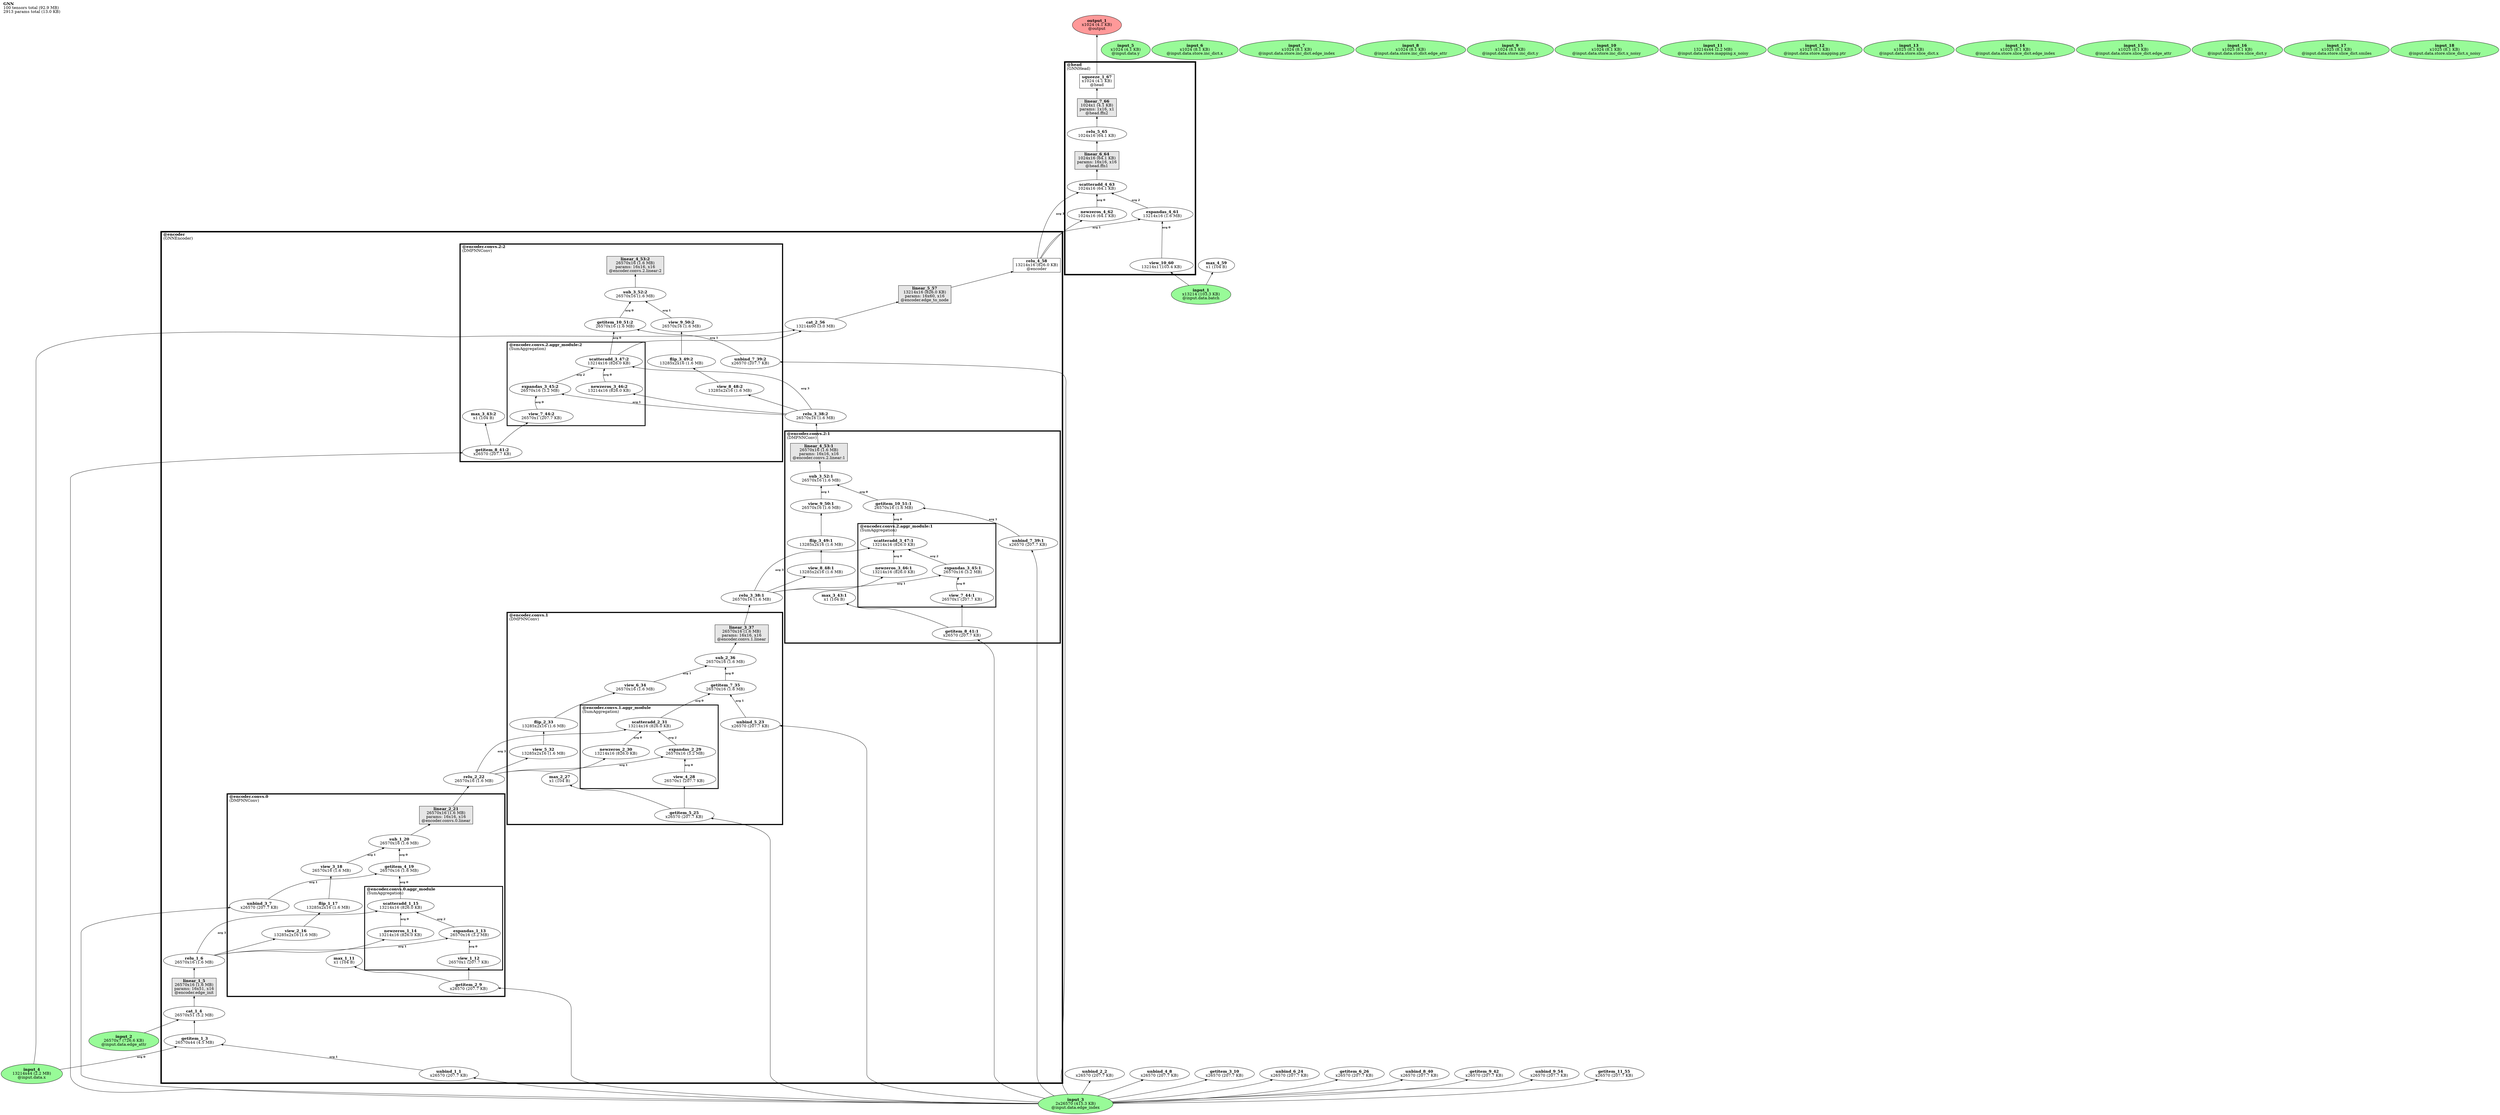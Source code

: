 // Computational graph for the feedforward sweep
digraph GNN {
	graph [label=<<B>GNN</B><br align='left'/>100 tensors total (92.9 MB)<br align='left'/>2913 params total (13.0 KB)<br align='left'/>> labeljust=left labelloc=t ordering=out rankdir=BT]
	node [ordering=out]
	input_1 [label=<<b>input_1</b><br/>x13214 (103.3 KB)<br/>@input.data.batch> color=black fillcolor="#98FB98" fontcolor=black ordering=out shape=oval style="filled,solid"]
	input_1 -> max_4_59 [arrowsize=.7 color=black fontcolor=black labelfontsize=8 style=solid]
	input_1 -> view_10_60 [arrowsize=.7 color=black fontcolor=black labelfontsize=8 style=solid]
	input_2 [label=<<b>input_2</b><br/>26570x7 (726.6 KB)<br/>@input.data.edge_attr> color=black fillcolor="#98FB98" fontcolor=black ordering=out shape=oval style="filled,solid"]
	input_2 -> cat_1_4 [arrowsize=.7 color=black fontcolor=black labelfontsize=8 style=solid]
	input_3 [label=<<b>input_3</b><br/>2x26570 (415.3 KB)<br/>@input.data.edge_index> color=black fillcolor="#98FB98" fontcolor=black ordering=out shape=oval style="filled,solid"]
	input_3 -> unbind_1_1 [arrowsize=.7 color=black fontcolor=black labelfontsize=8 style=solid]
	input_3 -> unbind_2_2 [arrowsize=.7 color=black fontcolor=black labelfontsize=8 style=solid]
	input_3 -> unbind_3_7 [arrowsize=.7 color=black fontcolor=black labelfontsize=8 style=solid]
	input_3 -> unbind_4_8 [arrowsize=.7 color=black fontcolor=black labelfontsize=8 style=solid]
	input_3 -> getitem_2_9 [arrowsize=.7 color=black fontcolor=black labelfontsize=8 style=solid]
	input_3 -> getitem_3_10 [arrowsize=.7 color=black fontcolor=black labelfontsize=8 style=solid]
	input_3 -> unbind_5_23 [arrowsize=.7 color=black fontcolor=black labelfontsize=8 style=solid]
	input_3 -> unbind_6_24 [arrowsize=.7 color=black fontcolor=black labelfontsize=8 style=solid]
	input_3 -> getitem_5_25 [arrowsize=.7 color=black fontcolor=black labelfontsize=8 style=solid]
	input_3 -> getitem_6_26 [arrowsize=.7 color=black fontcolor=black labelfontsize=8 style=solid]
	input_3 -> unbind_7_39pass1 [arrowsize=.7 color=black fontcolor=black labelfontsize=8 style=solid]
	input_3 -> unbind_8_40 [arrowsize=.7 color=black fontcolor=black labelfontsize=8 style=solid]
	input_3 -> getitem_8_41pass1 [arrowsize=.7 color=black fontcolor=black labelfontsize=8 style=solid]
	input_3 -> getitem_9_42 [arrowsize=.7 color=black fontcolor=black labelfontsize=8 style=solid]
	input_3 -> unbind_7_39pass2 [arrowsize=.7 color=black fontcolor=black labelfontsize=8 style=solid]
	input_3 -> unbind_9_54 [arrowsize=.7 color=black fontcolor=black labelfontsize=8 style=solid]
	input_3 -> getitem_8_41pass2 [arrowsize=.7 color=black fontcolor=black labelfontsize=8 style=solid]
	input_3 -> getitem_11_55 [arrowsize=.7 color=black fontcolor=black labelfontsize=8 style=solid]
	input_4 [label=<<b>input_4</b><br/>13214x44 (2.2 MB)<br/>@input.data.x> color=black fillcolor="#98FB98" fontcolor=black ordering=out shape=oval style="filled,solid"]
	input_4 -> getitem_1_3 [label=<<FONT POINT-SIZE='10'><b>arg 0</b></FONT>> arrowsize=.7 color=black fontcolor=black labelfontsize=8 style=solid]
	input_4 -> cat_2_56 [arrowsize=.7 color=black fontcolor=black labelfontsize=8 style=solid]
	input_5 [label=<<b>input_5</b><br/>x1024 (4.1 KB)<br/>@input.data.y> color=black fillcolor="#98FB98" fontcolor=black ordering=out shape=oval style="filled,solid"]
	input_6 [label=<<b>input_6</b><br/>x1024 (8.1 KB)<br/>@input.data.store.inc_dict.x> color=black fillcolor="#98FB98" fontcolor=black ordering=out shape=oval style="filled,solid"]
	input_7 [label=<<b>input_7</b><br/>x1024 (8.1 KB)<br/>@input.data.store.inc_dict.edge_index> color=black fillcolor="#98FB98" fontcolor=black ordering=out shape=oval style="filled,solid"]
	input_8 [label=<<b>input_8</b><br/>x1024 (8.1 KB)<br/>@input.data.store.inc_dict.edge_attr> color=black fillcolor="#98FB98" fontcolor=black ordering=out shape=oval style="filled,solid"]
	input_9 [label=<<b>input_9</b><br/>x1024 (8.1 KB)<br/>@input.data.store.inc_dict.y> color=black fillcolor="#98FB98" fontcolor=black ordering=out shape=oval style="filled,solid"]
	input_10 [label=<<b>input_10</b><br/>x1024 (8.1 KB)<br/>@input.data.store.inc_dict.x_noisy> color=black fillcolor="#98FB98" fontcolor=black ordering=out shape=oval style="filled,solid"]
	input_11 [label=<<b>input_11</b><br/>13214x44 (2.2 MB)<br/>@input.data.store.mapping.x_noisy> color=black fillcolor="#98FB98" fontcolor=black ordering=out shape=oval style="filled,solid"]
	input_12 [label=<<b>input_12</b><br/>x1025 (8.1 KB)<br/>@input.data.store.mapping.ptr> color=black fillcolor="#98FB98" fontcolor=black ordering=out shape=oval style="filled,solid"]
	input_13 [label=<<b>input_13</b><br/>x1025 (8.1 KB)<br/>@input.data.store.slice_dict.x> color=black fillcolor="#98FB98" fontcolor=black ordering=out shape=oval style="filled,solid"]
	input_14 [label=<<b>input_14</b><br/>x1025 (8.1 KB)<br/>@input.data.store.slice_dict.edge_index> color=black fillcolor="#98FB98" fontcolor=black ordering=out shape=oval style="filled,solid"]
	input_15 [label=<<b>input_15</b><br/>x1025 (8.1 KB)<br/>@input.data.store.slice_dict.edge_attr> color=black fillcolor="#98FB98" fontcolor=black ordering=out shape=oval style="filled,solid"]
	input_16 [label=<<b>input_16</b><br/>x1025 (8.1 KB)<br/>@input.data.store.slice_dict.y> color=black fillcolor="#98FB98" fontcolor=black ordering=out shape=oval style="filled,solid"]
	input_17 [label=<<b>input_17</b><br/>x1025 (8.1 KB)<br/>@input.data.store.slice_dict.smiles> color=black fillcolor="#98FB98" fontcolor=black ordering=out shape=oval style="filled,solid"]
	input_18 [label=<<b>input_18</b><br/>x1025 (8.1 KB)<br/>@input.data.store.slice_dict.x_noisy> color=black fillcolor="#98FB98" fontcolor=black ordering=out shape=oval style="filled,solid"]
	unbind_1_1 [label=<<b>unbind_1_1</b><br/>x26570 (207.7 KB)> color=black fillcolor=white fontcolor=black ordering=out shape=oval style="filled,solid"]
	unbind_2_2 [label=<<b>unbind_2_2</b><br/>x26570 (207.7 KB)> color=black fillcolor=white fontcolor=black ordering=out shape=oval style="filled,solid"]
	getitem_1_3 [label=<<b>getitem_1_3</b><br/>26570x44 (4.5 MB)> color=black fillcolor=white fontcolor=black ordering=out shape=oval style="filled,solid"]
	cat_1_4 [label=<<b>cat_1_4</b><br/>26570x51 (5.2 MB)> color=black fillcolor=white fontcolor=black ordering=out shape=oval style="filled,solid"]
	linear_1_5 [label=<<b>linear_1_5</b><br/>26570x16 (1.6 MB)<br/>params: 16x51, x16<br/>@encoder.edge_init> color=black fillcolor="#E6E6E6" fontcolor=black ordering=out shape=box style="filled,solid"]
	relu_1_6 [label=<<b>relu_1_6</b><br/>26570x16 (1.6 MB)> color=black fillcolor=white fontcolor=black ordering=out shape=oval style="filled,solid"]
	unbind_3_7 [label=<<b>unbind_3_7</b><br/>x26570 (207.7 KB)> color=black fillcolor=white fontcolor=black ordering=out shape=oval style="filled,solid"]
	unbind_4_8 [label=<<b>unbind_4_8</b><br/>x26570 (207.7 KB)> color=black fillcolor=white fontcolor=black ordering=out shape=oval style="filled,solid"]
	getitem_2_9 [label=<<b>getitem_2_9</b><br/>x26570 (207.7 KB)> color=black fillcolor=white fontcolor=black ordering=out shape=oval style="filled,solid"]
	getitem_3_10 [label=<<b>getitem_3_10</b><br/>x26570 (207.7 KB)> color=black fillcolor=white fontcolor=black ordering=out shape=oval style="filled,solid"]
	max_1_11 [label=<<b>max_1_11</b><br/>x1 (104 B)> color=black fillcolor=white fontcolor=black ordering=out shape=oval style="filled,solid"]
	view_1_12 [label=<<b>view_1_12</b><br/>26570x1 (207.7 KB)> color=black fillcolor=white fontcolor=black ordering=out shape=oval style="filled,solid"]
	expandas_1_13 [label=<<b>expandas_1_13</b><br/>26570x16 (3.2 MB)> color=black fillcolor=white fontcolor=black ordering=out shape=oval style="filled,solid"]
	newzeros_1_14 [label=<<b>newzeros_1_14</b><br/>13214x16 (826.0 KB)> color=black fillcolor=white fontcolor=black ordering=out shape=oval style="filled,solid"]
	scatteradd_1_15 [label=<<b>scatteradd_1_15</b><br/>13214x16 (826.0 KB)> color=black fillcolor=white fontcolor=black ordering=out shape=oval style="filled,solid"]
	view_2_16 [label=<<b>view_2_16</b><br/>13285x2x16 (1.6 MB)> color=black fillcolor=white fontcolor=black ordering=out shape=oval style="filled,solid"]
	flip_1_17 [label=<<b>flip_1_17</b><br/>13285x2x16 (1.6 MB)> color=black fillcolor=white fontcolor=black ordering=out shape=oval style="filled,solid"]
	view_3_18 [label=<<b>view_3_18</b><br/>26570x16 (1.6 MB)> color=black fillcolor=white fontcolor=black ordering=out shape=oval style="filled,solid"]
	getitem_4_19 [label=<<b>getitem_4_19</b><br/>26570x16 (1.6 MB)> color=black fillcolor=white fontcolor=black ordering=out shape=oval style="filled,solid"]
	sub_1_20 [label=<<b>sub_1_20</b><br/>26570x16 (1.6 MB)> color=black fillcolor=white fontcolor=black ordering=out shape=oval style="filled,solid"]
	linear_2_21 [label=<<b>linear_2_21</b><br/>26570x16 (1.6 MB)<br/>params: 16x16, x16<br/>@encoder.convs.0.linear> color=black fillcolor="#E6E6E6" fontcolor=black ordering=out shape=box style="filled,solid"]
	relu_2_22 [label=<<b>relu_2_22</b><br/>26570x16 (1.6 MB)> color=black fillcolor=white fontcolor=black ordering=out shape=oval style="filled,solid"]
	unbind_5_23 [label=<<b>unbind_5_23</b><br/>x26570 (207.7 KB)> color=black fillcolor=white fontcolor=black ordering=out shape=oval style="filled,solid"]
	unbind_6_24 [label=<<b>unbind_6_24</b><br/>x26570 (207.7 KB)> color=black fillcolor=white fontcolor=black ordering=out shape=oval style="filled,solid"]
	getitem_5_25 [label=<<b>getitem_5_25</b><br/>x26570 (207.7 KB)> color=black fillcolor=white fontcolor=black ordering=out shape=oval style="filled,solid"]
	getitem_6_26 [label=<<b>getitem_6_26</b><br/>x26570 (207.7 KB)> color=black fillcolor=white fontcolor=black ordering=out shape=oval style="filled,solid"]
	max_2_27 [label=<<b>max_2_27</b><br/>x1 (104 B)> color=black fillcolor=white fontcolor=black ordering=out shape=oval style="filled,solid"]
	view_4_28 [label=<<b>view_4_28</b><br/>26570x1 (207.7 KB)> color=black fillcolor=white fontcolor=black ordering=out shape=oval style="filled,solid"]
	expandas_2_29 [label=<<b>expandas_2_29</b><br/>26570x16 (3.2 MB)> color=black fillcolor=white fontcolor=black ordering=out shape=oval style="filled,solid"]
	newzeros_2_30 [label=<<b>newzeros_2_30</b><br/>13214x16 (826.0 KB)> color=black fillcolor=white fontcolor=black ordering=out shape=oval style="filled,solid"]
	scatteradd_2_31 [label=<<b>scatteradd_2_31</b><br/>13214x16 (826.0 KB)> color=black fillcolor=white fontcolor=black ordering=out shape=oval style="filled,solid"]
	view_5_32 [label=<<b>view_5_32</b><br/>13285x2x16 (1.6 MB)> color=black fillcolor=white fontcolor=black ordering=out shape=oval style="filled,solid"]
	flip_2_33 [label=<<b>flip_2_33</b><br/>13285x2x16 (1.6 MB)> color=black fillcolor=white fontcolor=black ordering=out shape=oval style="filled,solid"]
	view_6_34 [label=<<b>view_6_34</b><br/>26570x16 (1.6 MB)> color=black fillcolor=white fontcolor=black ordering=out shape=oval style="filled,solid"]
	getitem_7_35 [label=<<b>getitem_7_35</b><br/>26570x16 (1.6 MB)> color=black fillcolor=white fontcolor=black ordering=out shape=oval style="filled,solid"]
	sub_2_36 [label=<<b>sub_2_36</b><br/>26570x16 (1.6 MB)> color=black fillcolor=white fontcolor=black ordering=out shape=oval style="filled,solid"]
	linear_3_37 [label=<<b>linear_3_37</b><br/>26570x16 (1.6 MB)<br/>params: 16x16, x16<br/>@encoder.convs.1.linear> color=black fillcolor="#E6E6E6" fontcolor=black ordering=out shape=box style="filled,solid"]
	relu_3_38pass1 [label=<<b>relu_3_38:1</b><br/>26570x16 (1.6 MB)> color=black fillcolor=white fontcolor=black ordering=out shape=oval style="filled,solid"]
	unbind_7_39pass1 [label=<<b>unbind_7_39:1</b><br/>x26570 (207.7 KB)> color=black fillcolor=white fontcolor=black ordering=out shape=oval style="filled,solid"]
	unbind_8_40 [label=<<b>unbind_8_40</b><br/>x26570 (207.7 KB)> color=black fillcolor=white fontcolor=black ordering=out shape=oval style="filled,solid"]
	getitem_8_41pass1 [label=<<b>getitem_8_41:1</b><br/>x26570 (207.7 KB)> color=black fillcolor=white fontcolor=black ordering=out shape=oval style="filled,solid"]
	getitem_9_42 [label=<<b>getitem_9_42</b><br/>x26570 (207.7 KB)> color=black fillcolor=white fontcolor=black ordering=out shape=oval style="filled,solid"]
	max_3_43pass1 [label=<<b>max_3_43:1</b><br/>x1 (104 B)> color=black fillcolor=white fontcolor=black ordering=out shape=oval style="filled,solid"]
	view_7_44pass1 [label=<<b>view_7_44:1</b><br/>26570x1 (207.7 KB)> color=black fillcolor=white fontcolor=black ordering=out shape=oval style="filled,solid"]
	expandas_3_45pass1 [label=<<b>expandas_3_45:1</b><br/>26570x16 (3.2 MB)> color=black fillcolor=white fontcolor=black ordering=out shape=oval style="filled,solid"]
	newzeros_3_46pass1 [label=<<b>newzeros_3_46:1</b><br/>13214x16 (826.0 KB)> color=black fillcolor=white fontcolor=black ordering=out shape=oval style="filled,solid"]
	scatteradd_3_47pass1 [label=<<b>scatteradd_3_47:1</b><br/>13214x16 (826.0 KB)> color=black fillcolor=white fontcolor=black ordering=out shape=oval style="filled,solid"]
	view_8_48pass1 [label=<<b>view_8_48:1</b><br/>13285x2x16 (1.6 MB)> color=black fillcolor=white fontcolor=black ordering=out shape=oval style="filled,solid"]
	flip_3_49pass1 [label=<<b>flip_3_49:1</b><br/>13285x2x16 (1.6 MB)> color=black fillcolor=white fontcolor=black ordering=out shape=oval style="filled,solid"]
	view_9_50pass1 [label=<<b>view_9_50:1</b><br/>26570x16 (1.6 MB)> color=black fillcolor=white fontcolor=black ordering=out shape=oval style="filled,solid"]
	getitem_10_51pass1 [label=<<b>getitem_10_51:1</b><br/>26570x16 (1.6 MB)> color=black fillcolor=white fontcolor=black ordering=out shape=oval style="filled,solid"]
	sub_3_52pass1 [label=<<b>sub_3_52:1</b><br/>26570x16 (1.6 MB)> color=black fillcolor=white fontcolor=black ordering=out shape=oval style="filled,solid"]
	linear_4_53pass1 [label=<<b>linear_4_53:1</b><br/>26570x16 (1.6 MB)<br/>params: 16x16, x16<br/>@encoder.convs.2.linear:1> color=black fillcolor="#E6E6E6" fontcolor=black ordering=out shape=box style="filled,solid"]
	relu_3_38pass2 [label=<<b>relu_3_38:2</b><br/>26570x16 (1.6 MB)> color=black fillcolor=white fontcolor=black ordering=out shape=oval style="filled,solid"]
	unbind_7_39pass2 [label=<<b>unbind_7_39:2</b><br/>x26570 (207.7 KB)> color=black fillcolor=white fontcolor=black ordering=out shape=oval style="filled,solid"]
	unbind_9_54 [label=<<b>unbind_9_54</b><br/>x26570 (207.7 KB)> color=black fillcolor=white fontcolor=black ordering=out shape=oval style="filled,solid"]
	getitem_8_41pass2 [label=<<b>getitem_8_41:2</b><br/>x26570 (207.7 KB)> color=black fillcolor=white fontcolor=black ordering=out shape=oval style="filled,solid"]
	getitem_11_55 [label=<<b>getitem_11_55</b><br/>x26570 (207.7 KB)> color=black fillcolor=white fontcolor=black ordering=out shape=oval style="filled,solid"]
	max_3_43pass2 [label=<<b>max_3_43:2</b><br/>x1 (104 B)> color=black fillcolor=white fontcolor=black ordering=out shape=oval style="filled,solid"]
	view_7_44pass2 [label=<<b>view_7_44:2</b><br/>26570x1 (207.7 KB)> color=black fillcolor=white fontcolor=black ordering=out shape=oval style="filled,solid"]
	expandas_3_45pass2 [label=<<b>expandas_3_45:2</b><br/>26570x16 (3.2 MB)> color=black fillcolor=white fontcolor=black ordering=out shape=oval style="filled,solid"]
	newzeros_3_46pass2 [label=<<b>newzeros_3_46:2</b><br/>13214x16 (826.0 KB)> color=black fillcolor=white fontcolor=black ordering=out shape=oval style="filled,solid"]
	scatteradd_3_47pass2 [label=<<b>scatteradd_3_47:2</b><br/>13214x16 (826.0 KB)> color=black fillcolor=white fontcolor=black ordering=out shape=oval style="filled,solid"]
	view_8_48pass2 [label=<<b>view_8_48:2</b><br/>13285x2x16 (1.6 MB)> color=black fillcolor=white fontcolor=black ordering=out shape=oval style="filled,solid"]
	flip_3_49pass2 [label=<<b>flip_3_49:2</b><br/>13285x2x16 (1.6 MB)> color=black fillcolor=white fontcolor=black ordering=out shape=oval style="filled,solid"]
	view_9_50pass2 [label=<<b>view_9_50:2</b><br/>26570x16 (1.6 MB)> color=black fillcolor=white fontcolor=black ordering=out shape=oval style="filled,solid"]
	getitem_10_51pass2 [label=<<b>getitem_10_51:2</b><br/>26570x16 (1.6 MB)> color=black fillcolor=white fontcolor=black ordering=out shape=oval style="filled,solid"]
	sub_3_52pass2 [label=<<b>sub_3_52:2</b><br/>26570x16 (1.6 MB)> color=black fillcolor=white fontcolor=black ordering=out shape=oval style="filled,solid"]
	linear_4_53pass2 [label=<<b>linear_4_53:2</b><br/>26570x16 (1.6 MB)<br/>params: 16x16, x16<br/>@encoder.convs.2.linear:2> color=black fillcolor="#E6E6E6" fontcolor=black ordering=out shape=box style="filled,solid"]
	cat_2_56 [label=<<b>cat_2_56</b><br/>13214x60 (3.0 MB)> color=black fillcolor=white fontcolor=black ordering=out shape=oval style="filled,solid"]
	linear_5_57 [label=<<b>linear_5_57</b><br/>13214x16 (826.0 KB)<br/>params: 16x60, x16<br/>@encoder.edge_to_node> color=black fillcolor="#E6E6E6" fontcolor=black ordering=out shape=box style="filled,solid"]
	relu_4_58 [label=<<b>relu_4_58</b><br/>13214x16 (826.0 KB)<br/>@encoder> color=black fillcolor=white fontcolor=black ordering=out shape=box style="filled,solid"]
	relu_4_58 -> expandas_4_61 [label=<<FONT POINT-SIZE='10'><b>arg 1</b></FONT>> arrowsize=.7 color=black fontcolor=black labelfontsize=8 style=solid]
	relu_4_58 -> newzeros_4_62 [arrowsize=.7 color=black fontcolor=black labelfontsize=8 style=solid]
	relu_4_58 -> scatteradd_4_63 [label=<<FONT POINT-SIZE='10'><b>arg 3</b></FONT>> arrowsize=.7 color=black fontcolor=black labelfontsize=8 style=solid]
	max_4_59 [label=<<b>max_4_59</b><br/>x1 (104 B)> color=black fillcolor=white fontcolor=black ordering=out shape=oval style="filled,solid"]
	view_10_60 [label=<<b>view_10_60</b><br/>13214x1 (103.4 KB)> color=black fillcolor=white fontcolor=black ordering=out shape=oval style="filled,solid"]
	expandas_4_61 [label=<<b>expandas_4_61</b><br/>13214x16 (1.6 MB)> color=black fillcolor=white fontcolor=black ordering=out shape=oval style="filled,solid"]
	newzeros_4_62 [label=<<b>newzeros_4_62</b><br/>1024x16 (64.1 KB)> color=black fillcolor=white fontcolor=black ordering=out shape=oval style="filled,solid"]
	scatteradd_4_63 [label=<<b>scatteradd_4_63</b><br/>1024x16 (64.1 KB)> color=black fillcolor=white fontcolor=black ordering=out shape=oval style="filled,solid"]
	linear_6_64 [label=<<b>linear_6_64</b><br/>1024x16 (64.1 KB)<br/>params: 16x16, x16<br/>@head.ffn1> color=black fillcolor="#E6E6E6" fontcolor=black ordering=out shape=box style="filled,solid"]
	relu_5_65 [label=<<b>relu_5_65</b><br/>1024x16 (64.1 KB)> color=black fillcolor=white fontcolor=black ordering=out shape=oval style="filled,solid"]
	linear_7_66 [label=<<b>linear_7_66</b><br/>1024x1 (4.1 KB)<br/>params: 1x16, x1<br/>@head.ffn2> color=black fillcolor="#E6E6E6" fontcolor=black ordering=out shape=box style="filled,solid"]
	squeeze_1_67 [label=<<b>squeeze_1_67</b><br/>x1024 (4.1 KB)<br/>@head> color=black fillcolor=white fontcolor=black ordering=out shape=box style="filled,solid"]
	squeeze_1_67 -> output_1 [arrowsize=.7 color=black fontcolor=black labelfontsize=8 style=solid]
	output_1 [label=<<b>output_1</b><br/>x1024 (4.1 KB)<br/>@output> color=black fillcolor="#ff9999" fontcolor=black ordering=out shape=oval style="filled,solid"]
	{
		rank=sink
		output_1
	}
	subgraph cluster_encoder_pass1 {
		fillcolor=white label=<<B>@encoder</B><br align='left'/>(GNNEncoder)<br align='left'/>> labelloc=b penwidth=5.0 style="filled,solid"
		unbind_1_1 -> getitem_1_3 [label=<<FONT POINT-SIZE='10'><b>arg 1</b></FONT>> arrowsize=.7 color=black fontcolor=black labelfontsize=8 style=solid]
		getitem_1_3 -> cat_1_4 [arrowsize=.7 color=black fontcolor=black labelfontsize=8 style=solid]
		cat_1_4 -> linear_1_5 [arrowsize=.7 color=black fontcolor=black labelfontsize=8 style=solid]
		linear_1_5 -> relu_1_6 [arrowsize=.7 color=black fontcolor=black labelfontsize=8 style=solid]
		relu_1_6 -> expandas_1_13 [label=<<FONT POINT-SIZE='10'><b>arg 1</b></FONT>> arrowsize=.7 color=black fontcolor=black labelfontsize=8 style=solid]
		relu_1_6 -> newzeros_1_14 [arrowsize=.7 color=black fontcolor=black labelfontsize=8 style=solid]
		relu_1_6 -> scatteradd_1_15 [label=<<FONT POINT-SIZE='10'><b>arg 3</b></FONT>> arrowsize=.7 color=black fontcolor=black labelfontsize=8 style=solid]
		relu_1_6 -> view_2_16 [arrowsize=.7 color=black fontcolor=black labelfontsize=8 style=solid]
		linear_2_21 -> relu_2_22 [arrowsize=.7 color=black fontcolor=black labelfontsize=8 style=solid]
		relu_2_22 -> expandas_2_29 [label=<<FONT POINT-SIZE='10'><b>arg 1</b></FONT>> arrowsize=.7 color=black fontcolor=black labelfontsize=8 style=solid]
		relu_2_22 -> newzeros_2_30 [arrowsize=.7 color=black fontcolor=black labelfontsize=8 style=solid]
		relu_2_22 -> scatteradd_2_31 [label=<<FONT POINT-SIZE='10'><b>arg 3</b></FONT>> arrowsize=.7 color=black fontcolor=black labelfontsize=8 style=solid]
		relu_2_22 -> view_5_32 [arrowsize=.7 color=black fontcolor=black labelfontsize=8 style=solid]
		linear_3_37 -> relu_3_38pass1 [arrowsize=.7 color=black fontcolor=black labelfontsize=8 style=solid]
		relu_3_38pass1 -> expandas_3_45pass1 [label=<<FONT POINT-SIZE='10'><b>arg 1</b></FONT>> arrowsize=.7 color=black fontcolor=black labelfontsize=8 style=solid]
		relu_3_38pass1 -> newzeros_3_46pass1 [arrowsize=.7 color=black fontcolor=black labelfontsize=8 style=solid]
		relu_3_38pass1 -> scatteradd_3_47pass1 [label=<<FONT POINT-SIZE='10'><b>arg 3</b></FONT>> arrowsize=.7 color=black fontcolor=black labelfontsize=8 style=solid]
		relu_3_38pass1 -> view_8_48pass1 [arrowsize=.7 color=black fontcolor=black labelfontsize=8 style=solid]
		linear_4_53pass1 -> relu_3_38pass2 [arrowsize=.7 color=black fontcolor=black labelfontsize=8 style=solid]
		relu_3_38pass2 -> expandas_3_45pass2 [label=<<FONT POINT-SIZE='10'><b>arg 1</b></FONT>> arrowsize=.7 color=black fontcolor=black labelfontsize=8 style=solid]
		relu_3_38pass2 -> newzeros_3_46pass2 [arrowsize=.7 color=black fontcolor=black labelfontsize=8 style=solid]
		relu_3_38pass2 -> scatteradd_3_47pass2 [label=<<FONT POINT-SIZE='10'><b>arg 3</b></FONT>> arrowsize=.7 color=black fontcolor=black labelfontsize=8 style=solid]
		relu_3_38pass2 -> view_8_48pass2 [arrowsize=.7 color=black fontcolor=black labelfontsize=8 style=solid]
		scatteradd_3_47pass2 -> cat_2_56 [arrowsize=.7 color=black fontcolor=black labelfontsize=8 style=solid]
		cat_2_56 -> linear_5_57 [arrowsize=.7 color=black fontcolor=black labelfontsize=8 style=solid]
		linear_5_57 -> relu_4_58 [arrowsize=.7 color=black fontcolor=black labelfontsize=8 style=solid]
	}
	subgraph cluster_head_pass1 {
		fillcolor=white label=<<B>@head</B><br align='left'/>(GNNHead)<br align='left'/>> labelloc=b penwidth=5.0 style="filled,solid"
		view_10_60 -> expandas_4_61 [label=<<FONT POINT-SIZE='10'><b>arg 0</b></FONT>> arrowsize=.7 color=black fontcolor=black labelfontsize=8 style=solid]
		expandas_4_61 -> scatteradd_4_63 [label=<<FONT POINT-SIZE='10'><b>arg 2</b></FONT>> arrowsize=.7 color=black fontcolor=black labelfontsize=8 style=solid]
		newzeros_4_62 -> scatteradd_4_63 [label=<<FONT POINT-SIZE='10'><b>arg 0</b></FONT>> arrowsize=.7 color=black fontcolor=black labelfontsize=8 style=solid]
		scatteradd_4_63 -> linear_6_64 [arrowsize=.7 color=black fontcolor=black labelfontsize=8 style=solid]
		linear_6_64 -> relu_5_65 [arrowsize=.7 color=black fontcolor=black labelfontsize=8 style=solid]
		relu_5_65 -> linear_7_66 [arrowsize=.7 color=black fontcolor=black labelfontsize=8 style=solid]
		linear_7_66 -> squeeze_1_67 [arrowsize=.7 color=black fontcolor=black labelfontsize=8 style=solid]
	}
	subgraph cluster_encoder_pass1 {
		subgraph "cluster_encoder.edge_init_pass1" {
			fillcolor=white label=<<B>@encoder.edge_init</B><br align='left'/>(Linear)<br align='left'/>> labelloc=b penwidth=4.0 style="filled,dashed"
		}
	}
	subgraph cluster_encoder_pass1 {
		subgraph "cluster_encoder.convs.0_pass1" {
			fillcolor=white label=<<B>@encoder.convs.0</B><br align='left'/>(DMPNNConv)<br align='left'/>> labelloc=b penwidth=4.0 style="filled,solid"
			unbind_3_7 -> getitem_4_19 [label=<<FONT POINT-SIZE='10'><b>arg 1</b></FONT>> arrowsize=.7 color=black fontcolor=black labelfontsize=8 style=solid]
			getitem_2_9 -> max_1_11 [arrowsize=.7 color=black fontcolor=black labelfontsize=8 style=solid]
			getitem_2_9 -> view_1_12 [arrowsize=.7 color=black fontcolor=black labelfontsize=8 style=solid]
			scatteradd_1_15 -> getitem_4_19 [label=<<FONT POINT-SIZE='10'><b>arg 0</b></FONT>> arrowsize=.7 color=black fontcolor=black labelfontsize=8 style=solid]
			view_2_16 -> flip_1_17 [arrowsize=.7 color=black fontcolor=black labelfontsize=8 style=solid]
			flip_1_17 -> view_3_18 [arrowsize=.7 color=black fontcolor=black labelfontsize=8 style=solid]
			view_3_18 -> sub_1_20 [label=<<FONT POINT-SIZE='10'><b>arg 1</b></FONT>> arrowsize=.7 color=black fontcolor=black labelfontsize=8 style=solid]
			getitem_4_19 -> sub_1_20 [label=<<FONT POINT-SIZE='10'><b>arg 0</b></FONT>> arrowsize=.7 color=black fontcolor=black labelfontsize=8 style=solid]
			sub_1_20 -> linear_2_21 [arrowsize=.7 color=black fontcolor=black labelfontsize=8 style=solid]
		}
	}
	subgraph cluster_encoder_pass1 {
		subgraph "cluster_encoder.convs.1_pass1" {
			fillcolor=white label=<<B>@encoder.convs.1</B><br align='left'/>(DMPNNConv)<br align='left'/>> labelloc=b penwidth=4.0 style="filled,solid"
			unbind_5_23 -> getitem_7_35 [label=<<FONT POINT-SIZE='10'><b>arg 1</b></FONT>> arrowsize=.7 color=black fontcolor=black labelfontsize=8 style=solid]
			getitem_5_25 -> max_2_27 [arrowsize=.7 color=black fontcolor=black labelfontsize=8 style=solid]
			getitem_5_25 -> view_4_28 [arrowsize=.7 color=black fontcolor=black labelfontsize=8 style=solid]
			scatteradd_2_31 -> getitem_7_35 [label=<<FONT POINT-SIZE='10'><b>arg 0</b></FONT>> arrowsize=.7 color=black fontcolor=black labelfontsize=8 style=solid]
			view_5_32 -> flip_2_33 [arrowsize=.7 color=black fontcolor=black labelfontsize=8 style=solid]
			flip_2_33 -> view_6_34 [arrowsize=.7 color=black fontcolor=black labelfontsize=8 style=solid]
			view_6_34 -> sub_2_36 [label=<<FONT POINT-SIZE='10'><b>arg 1</b></FONT>> arrowsize=.7 color=black fontcolor=black labelfontsize=8 style=solid]
			getitem_7_35 -> sub_2_36 [label=<<FONT POINT-SIZE='10'><b>arg 0</b></FONT>> arrowsize=.7 color=black fontcolor=black labelfontsize=8 style=solid]
			sub_2_36 -> linear_3_37 [arrowsize=.7 color=black fontcolor=black labelfontsize=8 style=solid]
		}
	}
	subgraph cluster_encoder_pass1 {
		subgraph "cluster_encoder.convs.2_pass1" {
			fillcolor=white label=<<B>@encoder.convs.2:1</B><br align='left'/>(DMPNNConv)<br align='left'/>> labelloc=b penwidth=4.0 style="filled,solid"
			unbind_7_39pass1 -> getitem_10_51pass1 [label=<<FONT POINT-SIZE='10'><b>arg 1</b></FONT>> arrowsize=.7 color=black fontcolor=black labelfontsize=8 style=solid]
			getitem_8_41pass1 -> max_3_43pass1 [arrowsize=.7 color=black fontcolor=black labelfontsize=8 style=solid]
			getitem_8_41pass1 -> view_7_44pass1 [arrowsize=.7 color=black fontcolor=black labelfontsize=8 style=solid]
			scatteradd_3_47pass1 -> getitem_10_51pass1 [label=<<FONT POINT-SIZE='10'><b>arg 0</b></FONT>> arrowsize=.7 color=black fontcolor=black labelfontsize=8 style=solid]
			view_8_48pass1 -> flip_3_49pass1 [arrowsize=.7 color=black fontcolor=black labelfontsize=8 style=solid]
			flip_3_49pass1 -> view_9_50pass1 [arrowsize=.7 color=black fontcolor=black labelfontsize=8 style=solid]
			view_9_50pass1 -> sub_3_52pass1 [label=<<FONT POINT-SIZE='10'><b>arg 1</b></FONT>> arrowsize=.7 color=black fontcolor=black labelfontsize=8 style=solid]
			getitem_10_51pass1 -> sub_3_52pass1 [label=<<FONT POINT-SIZE='10'><b>arg 0</b></FONT>> arrowsize=.7 color=black fontcolor=black labelfontsize=8 style=solid]
			sub_3_52pass1 -> linear_4_53pass1 [arrowsize=.7 color=black fontcolor=black labelfontsize=8 style=solid]
		}
	}
	subgraph cluster_encoder_pass1 {
		subgraph "cluster_encoder.convs.2_pass2" {
			fillcolor=white label=<<B>@encoder.convs.2:2</B><br align='left'/>(DMPNNConv)<br align='left'/>> labelloc=b penwidth=4.0 style="filled,solid"
			unbind_7_39pass2 -> getitem_10_51pass2 [label=<<FONT POINT-SIZE='10'><b>arg 1</b></FONT>> arrowsize=.7 color=black fontcolor=black labelfontsize=8 style=solid]
			getitem_8_41pass2 -> max_3_43pass2 [arrowsize=.7 color=black fontcolor=black labelfontsize=8 style=solid]
			getitem_8_41pass2 -> view_7_44pass2 [arrowsize=.7 color=black fontcolor=black labelfontsize=8 style=solid]
			scatteradd_3_47pass2 -> getitem_10_51pass2 [label=<<FONT POINT-SIZE='10'><b>arg 0</b></FONT>> arrowsize=.7 color=black fontcolor=black labelfontsize=8 style=solid]
			view_8_48pass2 -> flip_3_49pass2 [arrowsize=.7 color=black fontcolor=black labelfontsize=8 style=solid]
			flip_3_49pass2 -> view_9_50pass2 [arrowsize=.7 color=black fontcolor=black labelfontsize=8 style=solid]
			view_9_50pass2 -> sub_3_52pass2 [label=<<FONT POINT-SIZE='10'><b>arg 1</b></FONT>> arrowsize=.7 color=black fontcolor=black labelfontsize=8 style=solid]
			getitem_10_51pass2 -> sub_3_52pass2 [label=<<FONT POINT-SIZE='10'><b>arg 0</b></FONT>> arrowsize=.7 color=black fontcolor=black labelfontsize=8 style=solid]
			sub_3_52pass2 -> linear_4_53pass2 [arrowsize=.7 color=black fontcolor=black labelfontsize=8 style=solid]
		}
	}
	subgraph cluster_encoder_pass1 {
		subgraph "cluster_encoder.edge_to_node_pass1" {
			fillcolor=white label=<<B>@encoder.edge_to_node</B><br align='left'/>(Linear)<br align='left'/>> labelloc=b penwidth=4.0 style="filled,dashed"
		}
	}
	subgraph cluster_head_pass1 {
		subgraph "cluster_head.ffn1_pass1" {
			fillcolor=white label=<<B>@head.ffn1</B><br align='left'/>(Linear)<br align='left'/>> labelloc=b penwidth=4.0 style="filled,dashed"
		}
	}
	subgraph cluster_head_pass1 {
		subgraph "cluster_head.ffn2_pass1" {
			fillcolor=white label=<<B>@head.ffn2</B><br align='left'/>(Linear)<br align='left'/>> labelloc=b penwidth=4.0 style="filled,dashed"
		}
	}
	subgraph cluster_encoder_pass1 {
		subgraph "cluster_encoder.convs.0_pass1" {
			subgraph "cluster_encoder.convs.0.aggr_module_pass1" {
				fillcolor=white label=<<B>@encoder.convs.0.aggr_module</B><br align='left'/>(SumAggregation)<br align='left'/>> labelloc=b penwidth=3.0 style="filled,solid"
				view_1_12 -> expandas_1_13 [label=<<FONT POINT-SIZE='10'><b>arg 0</b></FONT>> arrowsize=.7 color=black fontcolor=black labelfontsize=8 style=solid]
				expandas_1_13 -> scatteradd_1_15 [label=<<FONT POINT-SIZE='10'><b>arg 2</b></FONT>> arrowsize=.7 color=black fontcolor=black labelfontsize=8 style=solid]
				newzeros_1_14 -> scatteradd_1_15 [label=<<FONT POINT-SIZE='10'><b>arg 0</b></FONT>> arrowsize=.7 color=black fontcolor=black labelfontsize=8 style=solid]
			}
		}
	}
	subgraph cluster_encoder_pass1 {
		subgraph "cluster_encoder.convs.0_pass1" {
			subgraph "cluster_encoder.convs.0.linear_pass1" {
				fillcolor=white label=<<B>@encoder.convs.0.linear</B><br align='left'/>(Linear)<br align='left'/>> labelloc=b penwidth=3.0 style="filled,dashed"
			}
		}
	}
	subgraph cluster_encoder_pass1 {
		subgraph "cluster_encoder.convs.1_pass1" {
			subgraph "cluster_encoder.convs.1.aggr_module_pass1" {
				fillcolor=white label=<<B>@encoder.convs.1.aggr_module</B><br align='left'/>(SumAggregation)<br align='left'/>> labelloc=b penwidth=3.0 style="filled,solid"
				view_4_28 -> expandas_2_29 [label=<<FONT POINT-SIZE='10'><b>arg 0</b></FONT>> arrowsize=.7 color=black fontcolor=black labelfontsize=8 style=solid]
				expandas_2_29 -> scatteradd_2_31 [label=<<FONT POINT-SIZE='10'><b>arg 2</b></FONT>> arrowsize=.7 color=black fontcolor=black labelfontsize=8 style=solid]
				newzeros_2_30 -> scatteradd_2_31 [label=<<FONT POINT-SIZE='10'><b>arg 0</b></FONT>> arrowsize=.7 color=black fontcolor=black labelfontsize=8 style=solid]
			}
		}
	}
	subgraph cluster_encoder_pass1 {
		subgraph "cluster_encoder.convs.1_pass1" {
			subgraph "cluster_encoder.convs.1.linear_pass1" {
				fillcolor=white label=<<B>@encoder.convs.1.linear</B><br align='left'/>(Linear)<br align='left'/>> labelloc=b penwidth=3.0 style="filled,dashed"
			}
		}
	}
	subgraph cluster_encoder_pass1 {
		subgraph "cluster_encoder.convs.2_pass1" {
			subgraph "cluster_encoder.convs.2.aggr_module_pass1" {
				fillcolor=white label=<<B>@encoder.convs.2.aggr_module:1</B><br align='left'/>(SumAggregation)<br align='left'/>> labelloc=b penwidth=3.0 style="filled,solid"
				view_7_44pass1 -> expandas_3_45pass1 [label=<<FONT POINT-SIZE='10'><b>arg 0</b></FONT>> arrowsize=.7 color=black fontcolor=black labelfontsize=8 style=solid]
				expandas_3_45pass1 -> scatteradd_3_47pass1 [label=<<FONT POINT-SIZE='10'><b>arg 2</b></FONT>> arrowsize=.7 color=black fontcolor=black labelfontsize=8 style=solid]
				newzeros_3_46pass1 -> scatteradd_3_47pass1 [label=<<FONT POINT-SIZE='10'><b>arg 0</b></FONT>> arrowsize=.7 color=black fontcolor=black labelfontsize=8 style=solid]
			}
		}
	}
	subgraph cluster_encoder_pass1 {
		subgraph "cluster_encoder.convs.2_pass1" {
			subgraph "cluster_encoder.convs.2.linear_pass1" {
				fillcolor=white label=<<B>@encoder.convs.2.linear:1</B><br align='left'/>(Linear)<br align='left'/>> labelloc=b penwidth=3.0 style="filled,dashed"
			}
		}
	}
	subgraph cluster_encoder_pass1 {
		subgraph "cluster_encoder.convs.2_pass2" {
			subgraph "cluster_encoder.convs.2.aggr_module_pass2" {
				fillcolor=white label=<<B>@encoder.convs.2.aggr_module:2</B><br align='left'/>(SumAggregation)<br align='left'/>> labelloc=b penwidth=3.0 style="filled,solid"
				view_7_44pass2 -> expandas_3_45pass2 [label=<<FONT POINT-SIZE='10'><b>arg 0</b></FONT>> arrowsize=.7 color=black fontcolor=black labelfontsize=8 style=solid]
				expandas_3_45pass2 -> scatteradd_3_47pass2 [label=<<FONT POINT-SIZE='10'><b>arg 2</b></FONT>> arrowsize=.7 color=black fontcolor=black labelfontsize=8 style=solid]
				newzeros_3_46pass2 -> scatteradd_3_47pass2 [label=<<FONT POINT-SIZE='10'><b>arg 0</b></FONT>> arrowsize=.7 color=black fontcolor=black labelfontsize=8 style=solid]
			}
		}
	}
	subgraph cluster_encoder_pass1 {
		subgraph "cluster_encoder.convs.2_pass2" {
			subgraph "cluster_encoder.convs.2.linear_pass2" {
				fillcolor=white label=<<B>@encoder.convs.2.linear:2</B><br align='left'/>(Linear)<br align='left'/>> labelloc=b penwidth=3.0 style="filled,dashed"
			}
		}
	}
}
